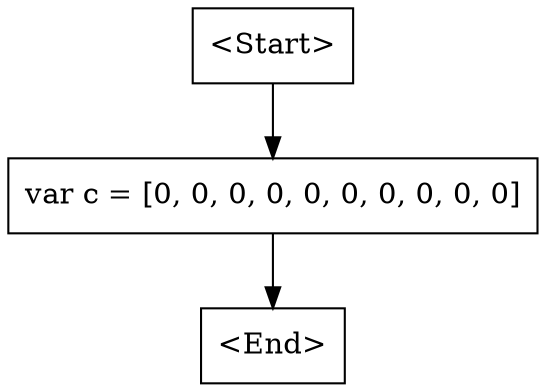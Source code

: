 digraph G {
    N0 [label = "<Start>" shape = box]
    N1 [label = "var c = [0, 0, 0, 0, 0, 0, 0, 0, 0, 0]
" shape = box]
    N2 [label = "<End>" shape = box]
    N0 -> N1 [label = ""]
    N1 -> N2 [label = ""]
}
